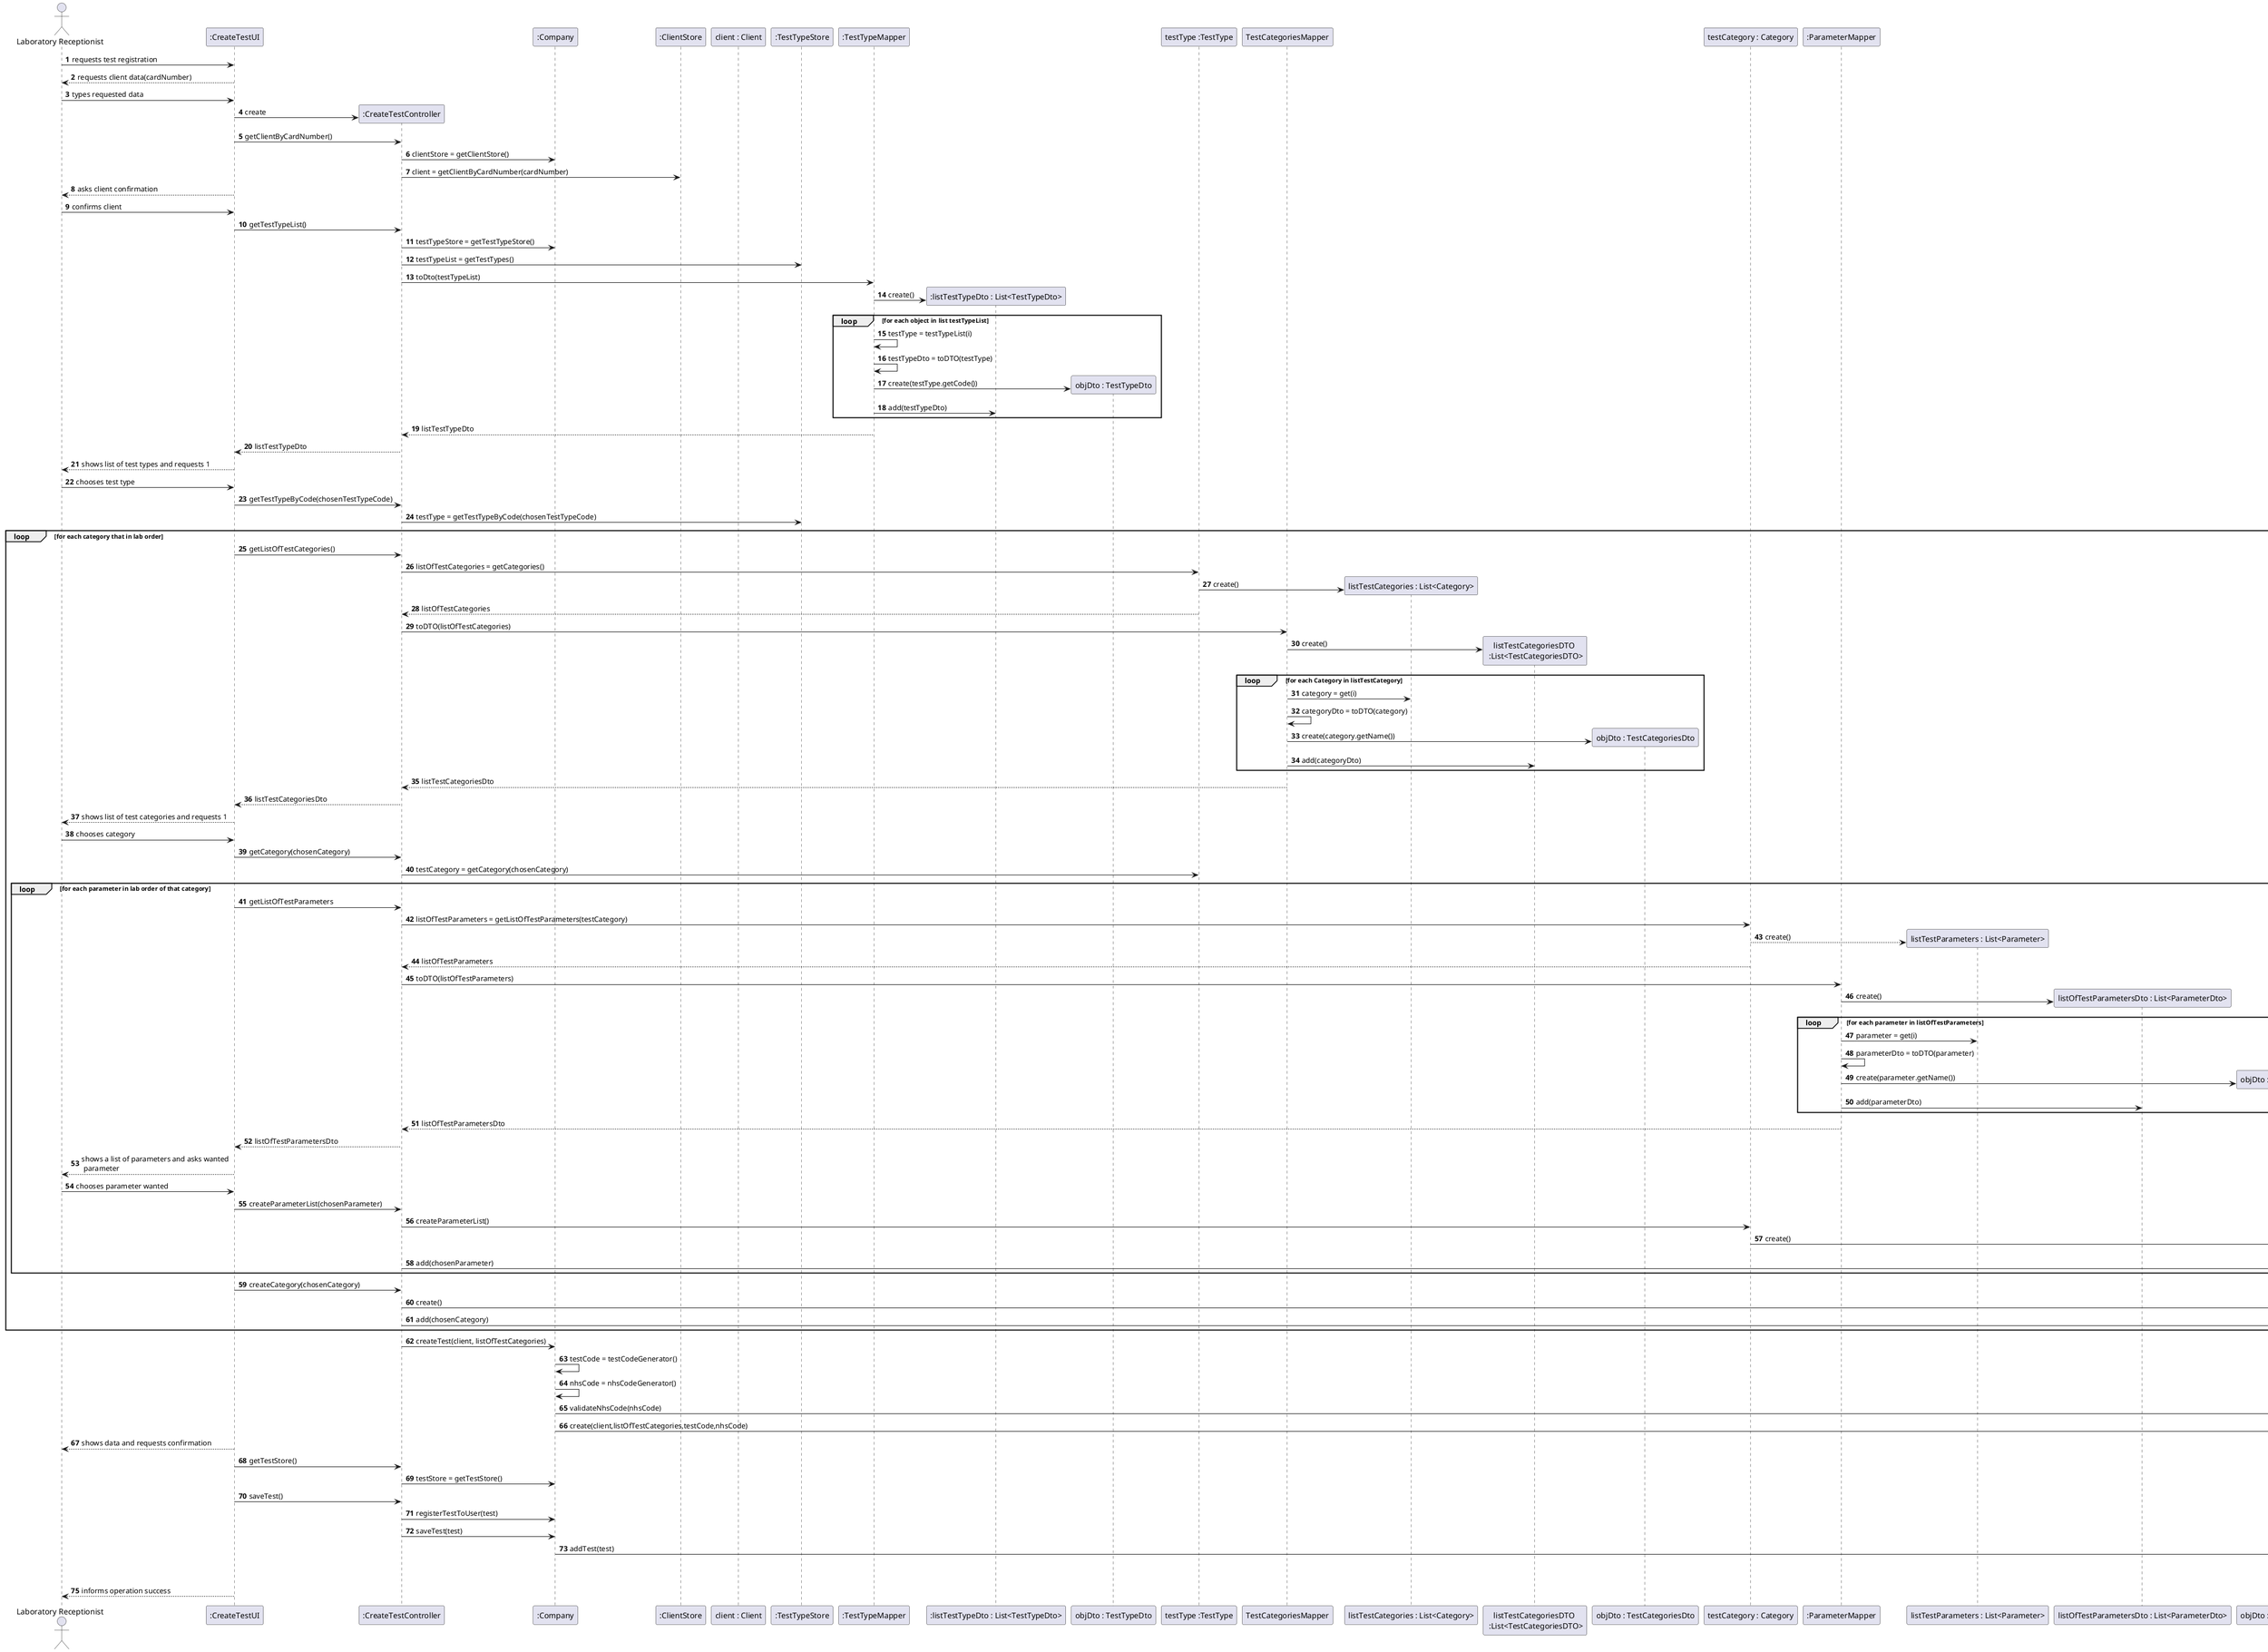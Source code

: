 @startuml
autonumber
actor "Laboratory Receptionist" as LR
participant ":CreateTestUI" as ui
participant ":CreateTestController" as ctrl
participant ":Company" as cm
participant ":ClientStore" as ct
participant "client : Client" as client
participant ":TestTypeStore" as tts
participant ":TestTypeMapper" as ttMapper
participant ":listTestTypeDto : List<TestTypeDto>" as ttDto
participant "objDto : TestTypeDto" as TTobjDto
participant "testType :TestType" as tt
participant "TestCategoriesMapper" as tcm
participant "listTestCategories : List<Category>" as ltc
participant "listTestCategoriesDTO \n :List<TestCategoriesDTO>" as ltcDto
participant "objDto : TestCategoriesDto" as tcdto
participant "testCategory : Category" as cat
participant ":ParameterMapper" as parM
participant "listTestParameters : List<Parameter>" as listPar
participant "listOfTestParametersDto : List<ParameterDto>" as listParDto
participant "objDto : TestParametersDto" as parDto
participant "listParametersOfCategory : List<Parameter>" as listPar2
participant "listCategoriesOfTest : List<Category>" as listCategories
participant ":ClientTest" as clientTest



LR -> ui : requests test registration
ui --> LR : requests client data(cardNumber)
LR -> ui : types requested data
create ctrl
ui -> ctrl : create
ui -> ctrl : getClientByCardNumber()
ctrl -> cm : clientStore = getClientStore()
ctrl -> ct : client = getClientByCardNumber(cardNumber)
ui --> LR : asks client confirmation
LR -> ui: confirms client
ui -> ctrl : getTestTypeList()
ctrl -> cm : testTypeStore = getTestTypeStore()
ctrl -> tts : testTypeList = getTestTypes()
ctrl -> ttMapper : toDto(testTypeList)
create ttDto
ttMapper -> ttDto : create()
loop for each object in list testTypeList
ttMapper -> ttMapper : testType = testTypeList(i)
ttMapper -> ttMapper : testTypeDto = toDTO(testType)
create TTobjDto
ttMapper -> TTobjDto : create(testType.getCode())
ttMapper -> ttDto : add(testTypeDto)
end loop
ttMapper --> ctrl : listTestTypeDto
ctrl --> ui : listTestTypeDto
ui --> LR : shows list of test types and requests 1
LR -> ui : chooses test type
ui -> ctrl : getTestTypeByCode(chosenTestTypeCode)
ctrl -> tts : testType = getTestTypeByCode(chosenTestTypeCode)
loop for each category that in lab order
ui -> ctrl : getListOfTestCategories()
ctrl -> tt : listOfTestCategories = getCategories()
create ltc
tt -> ltc : create()
tt --> ctrl : listOfTestCategories
ctrl -> tcm : toDTO(listOfTestCategories)
create ltcDto
tcm -> ltcDto : create()
loop for each Category in listTestCategory
tcm ->  ltc :  category = get(i)
tcm -> tcm : categoryDto = toDTO(category)
create tcdto
tcm -> tcdto : create(category.getName())
tcm -> ltcDto : add(categoryDto)
end loop
tcm --> ctrl : listTestCategoriesDto
ctrl --> ui : listTestCategoriesDto
ui --> LR : shows list of test categories and requests 1
LR -> ui : chooses category
ui-> ctrl : getCategory(chosenCategory)
ctrl -> tt : testCategory = getCategory(chosenCategory)
loop for each parameter in lab order of that category
ui-> ctrl : getListOfTestParameters
ctrl -> cat : listOfTestParameters = getListOfTestParameters(testCategory)
create listPar
cat --> listPar : create()
cat --> ctrl : listOfTestParameters
ctrl -> parM : toDTO(listOfTestParameters)
create listParDto
parM -> listParDto : create()
loop for each parameter in listOfTestParameters
parM -> listPar : parameter = get(i)
parM -> parM : parameterDto = toDTO(parameter)
create parDto
parM -> parDto : create(parameter.getName())
parM -> listParDto : add(parameterDto)
end loop
parM --> ctrl : listOfTestParametersDto
ctrl --> ui : listOfTestParametersDto
ui --> LR : shows a list of parameters and asks wanted \n parameter
LR -> ui : chooses parameter wanted
ui -> ctrl : createParameterList(chosenParameter)
ctrl -> cat : createParameterList()
create listPar2
cat-> listPar2 :create()
ctrl -> listPar2 : add(chosenParameter)
end loop
ui -> ctrl : createCategory(chosenCategory)
ctrl -> listCategories : create()
ctrl -> listCategories : add(chosenCategory)
end loop
ctrl -> cm : createTest(client, listOfTestCategories)
cm -> cm : testCode = testCodeGenerator()
cm -> cm : nhsCode = nhsCodeGenerator()
cm -> "testStore :TestStore" : validateNhsCode(nhsCode)
cm -> "testStore :TestStore" : create(client,listOfTestCategories,testCode,nhsCode)
ui --> LR : shows data and requests confirmation
ui -> ctrl : getTestStore()
ctrl -> cm : testStore = getTestStore()
ui -> ctrl : saveTest()
ctrl -> cm : registerTestToUser(test)
ctrl -> cm : saveTest(test)
cm -> "testStore :TestStore" : addTest(test)
"testStore :TestStore" -> "testStore :TestStore" : validateTest()
ui --> LR : informs operation success

@enduml